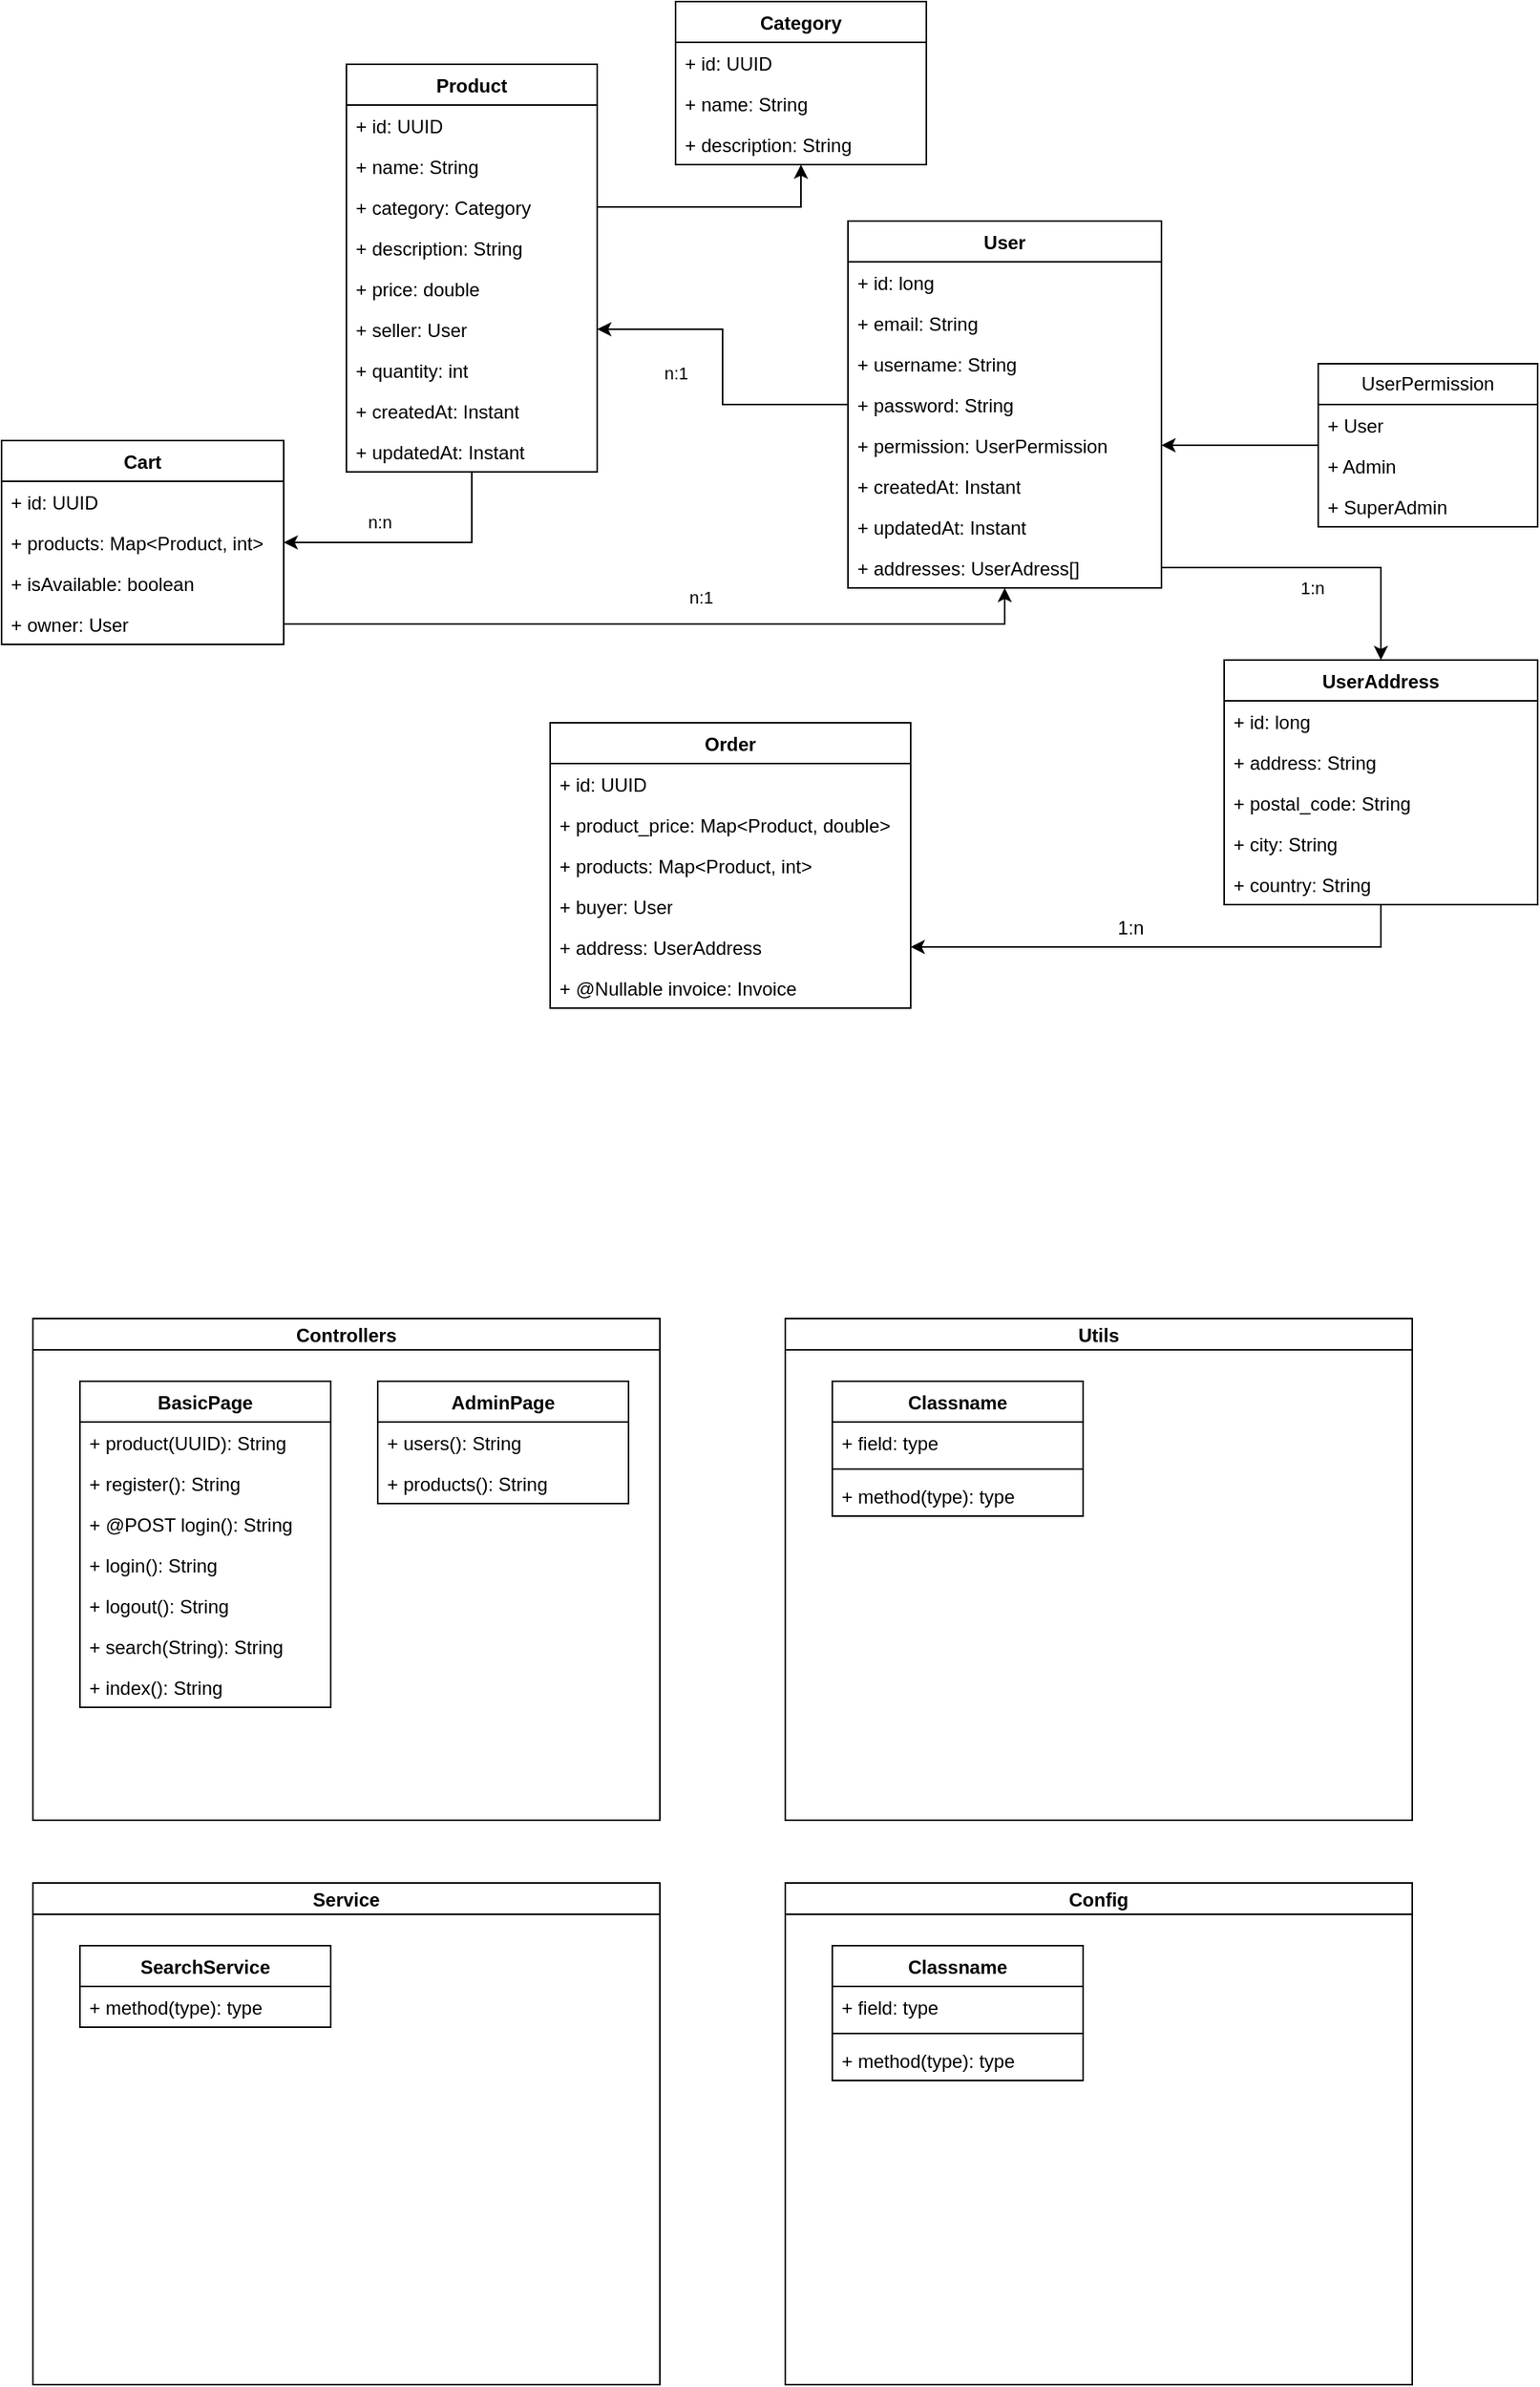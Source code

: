 <mxfile version="20.5.3" type="embed"><diagram name="Page-1" id="LW3aIjzWNWyooemlZ5d8"><mxGraphModel dx="873" dy="678" grid="1" gridSize="10" guides="1" tooltips="1" connect="1" arrows="1" fold="1" page="1" pageScale="1" pageWidth="1169" pageHeight="827" math="0" shadow="0"><root><mxCell id="0"/><mxCell id="1" parent="0"/><mxCell id="pOlIDKJ91g_bpwgWTem2-34" style="edgeStyle=orthogonalEdgeStyle;rounded=0;orthogonalLoop=1;jettySize=auto;html=1;" parent="1" source="pOlIDKJ91g_bpwgWTem2-1" target="pOlIDKJ91g_bpwgWTem2-25" edge="1"><mxGeometry relative="1" as="geometry"/></mxCell><mxCell id="4" value="n:n" style="edgeLabel;html=1;align=center;verticalAlign=middle;resizable=0;points=[];" vertex="1" connectable="0" parent="pOlIDKJ91g_bpwgWTem2-34"><mxGeometry x="-0.424" y="1" relative="1" as="geometry"><mxPoint x="-57" y="-14" as="offset"/></mxGeometry></mxCell><mxCell id="pOlIDKJ91g_bpwgWTem2-1" value="Product" style="swimlane;fontStyle=1;align=center;verticalAlign=top;childLayout=stackLayout;horizontal=1;startSize=26;horizontalStack=0;resizeParent=1;resizeParentMax=0;resizeLast=0;collapsible=1;marginBottom=0;whiteSpace=wrap;html=1;" parent="1" vertex="1"><mxGeometry x="240" y="40" width="160" height="260" as="geometry"/></mxCell><mxCell id="pOlIDKJ91g_bpwgWTem2-2" value="+ id: UUID" style="text;strokeColor=none;fillColor=none;align=left;verticalAlign=top;spacingLeft=4;spacingRight=4;overflow=hidden;rotatable=0;points=[[0,0.5],[1,0.5]];portConstraint=eastwest;whiteSpace=wrap;html=1;" parent="pOlIDKJ91g_bpwgWTem2-1" vertex="1"><mxGeometry y="26" width="160" height="26" as="geometry"/></mxCell><mxCell id="pOlIDKJ91g_bpwgWTem2-5" value="+ name: String" style="text;strokeColor=none;fillColor=none;align=left;verticalAlign=top;spacingLeft=4;spacingRight=4;overflow=hidden;rotatable=0;points=[[0,0.5],[1,0.5]];portConstraint=eastwest;whiteSpace=wrap;html=1;" parent="pOlIDKJ91g_bpwgWTem2-1" vertex="1"><mxGeometry y="52" width="160" height="26" as="geometry"/></mxCell><mxCell id="76" value="+ category: Category" style="text;strokeColor=none;fillColor=none;align=left;verticalAlign=top;spacingLeft=4;spacingRight=4;overflow=hidden;rotatable=0;points=[[0,0.5],[1,0.5]];portConstraint=eastwest;whiteSpace=wrap;html=1;" vertex="1" parent="pOlIDKJ91g_bpwgWTem2-1"><mxGeometry y="78" width="160" height="26" as="geometry"/></mxCell><mxCell id="pOlIDKJ91g_bpwgWTem2-6" value="+ description: String" style="text;strokeColor=none;fillColor=none;align=left;verticalAlign=top;spacingLeft=4;spacingRight=4;overflow=hidden;rotatable=0;points=[[0,0.5],[1,0.5]];portConstraint=eastwest;whiteSpace=wrap;html=1;" parent="pOlIDKJ91g_bpwgWTem2-1" vertex="1"><mxGeometry y="104" width="160" height="26" as="geometry"/></mxCell><mxCell id="pOlIDKJ91g_bpwgWTem2-7" value="+ price: double" style="text;strokeColor=none;fillColor=none;align=left;verticalAlign=top;spacingLeft=4;spacingRight=4;overflow=hidden;rotatable=0;points=[[0,0.5],[1,0.5]];portConstraint=eastwest;whiteSpace=wrap;html=1;" parent="pOlIDKJ91g_bpwgWTem2-1" vertex="1"><mxGeometry y="130" width="160" height="26" as="geometry"/></mxCell><mxCell id="pOlIDKJ91g_bpwgWTem2-8" value="+ seller: User" style="text;strokeColor=none;fillColor=none;align=left;verticalAlign=top;spacingLeft=4;spacingRight=4;overflow=hidden;rotatable=0;points=[[0,0.5],[1,0.5]];portConstraint=eastwest;whiteSpace=wrap;html=1;" parent="pOlIDKJ91g_bpwgWTem2-1" vertex="1"><mxGeometry y="156" width="160" height="26" as="geometry"/></mxCell><mxCell id="pOlIDKJ91g_bpwgWTem2-37" value="+ quantity: int" style="text;strokeColor=none;fillColor=none;align=left;verticalAlign=top;spacingLeft=4;spacingRight=4;overflow=hidden;rotatable=0;points=[[0,0.5],[1,0.5]];portConstraint=eastwest;whiteSpace=wrap;html=1;" parent="pOlIDKJ91g_bpwgWTem2-1" vertex="1"><mxGeometry y="182" width="160" height="26" as="geometry"/></mxCell><mxCell id="pOlIDKJ91g_bpwgWTem2-19" value="+ createdAt: Instant" style="text;strokeColor=none;fillColor=none;align=left;verticalAlign=top;spacingLeft=4;spacingRight=4;overflow=hidden;rotatable=0;points=[[0,0.5],[1,0.5]];portConstraint=eastwest;whiteSpace=wrap;html=1;" parent="pOlIDKJ91g_bpwgWTem2-1" vertex="1"><mxGeometry y="208" width="160" height="26" as="geometry"/></mxCell><mxCell id="pOlIDKJ91g_bpwgWTem2-20" value="+ updatedAt: Instant" style="text;strokeColor=none;fillColor=none;align=left;verticalAlign=top;spacingLeft=4;spacingRight=4;overflow=hidden;rotatable=0;points=[[0,0.5],[1,0.5]];portConstraint=eastwest;whiteSpace=wrap;html=1;" parent="pOlIDKJ91g_bpwgWTem2-1" vertex="1"><mxGeometry y="234" width="160" height="26" as="geometry"/></mxCell><mxCell id="2" style="edgeStyle=orthogonalEdgeStyle;rounded=0;orthogonalLoop=1;jettySize=auto;html=1;" edge="1" parent="1" source="pOlIDKJ91g_bpwgWTem2-9" target="pOlIDKJ91g_bpwgWTem2-8"><mxGeometry relative="1" as="geometry"/></mxCell><mxCell id="3" value="n:1" style="edgeLabel;html=1;align=center;verticalAlign=middle;resizable=0;points=[];" vertex="1" connectable="0" parent="2"><mxGeometry x="-0.231" y="-2" relative="1" as="geometry"><mxPoint x="-32" y="-20" as="offset"/></mxGeometry></mxCell><mxCell id="pOlIDKJ91g_bpwgWTem2-9" value="User" style="swimlane;fontStyle=1;align=center;verticalAlign=top;childLayout=stackLayout;horizontal=1;startSize=26;horizontalStack=0;resizeParent=1;resizeParentMax=0;resizeLast=0;collapsible=1;marginBottom=0;whiteSpace=wrap;html=1;" parent="1" vertex="1"><mxGeometry x="560" y="140" width="200" height="234" as="geometry"/></mxCell><mxCell id="pOlIDKJ91g_bpwgWTem2-10" value="+ id: long" style="text;strokeColor=none;fillColor=none;align=left;verticalAlign=top;spacingLeft=4;spacingRight=4;overflow=hidden;rotatable=0;points=[[0,0.5],[1,0.5]];portConstraint=eastwest;whiteSpace=wrap;html=1;" parent="pOlIDKJ91g_bpwgWTem2-9" vertex="1"><mxGeometry y="26" width="200" height="26" as="geometry"/></mxCell><mxCell id="pOlIDKJ91g_bpwgWTem2-22" value="+ email: String" style="text;strokeColor=none;fillColor=none;align=left;verticalAlign=top;spacingLeft=4;spacingRight=4;overflow=hidden;rotatable=0;points=[[0,0.5],[1,0.5]];portConstraint=eastwest;whiteSpace=wrap;html=1;" parent="pOlIDKJ91g_bpwgWTem2-9" vertex="1"><mxGeometry y="52" width="200" height="26" as="geometry"/></mxCell><mxCell id="pOlIDKJ91g_bpwgWTem2-11" value="+ username: String" style="text;strokeColor=none;fillColor=none;align=left;verticalAlign=top;spacingLeft=4;spacingRight=4;overflow=hidden;rotatable=0;points=[[0,0.5],[1,0.5]];portConstraint=eastwest;whiteSpace=wrap;html=1;" parent="pOlIDKJ91g_bpwgWTem2-9" vertex="1"><mxGeometry y="78" width="200" height="26" as="geometry"/></mxCell><mxCell id="pOlIDKJ91g_bpwgWTem2-12" value="+ password: String" style="text;strokeColor=none;fillColor=none;align=left;verticalAlign=top;spacingLeft=4;spacingRight=4;overflow=hidden;rotatable=0;points=[[0,0.5],[1,0.5]];portConstraint=eastwest;whiteSpace=wrap;html=1;" parent="pOlIDKJ91g_bpwgWTem2-9" vertex="1"><mxGeometry y="104" width="200" height="26" as="geometry"/></mxCell><mxCell id="pOlIDKJ91g_bpwgWTem2-13" value="+ permission: UserPermission" style="text;strokeColor=none;fillColor=none;align=left;verticalAlign=top;spacingLeft=4;spacingRight=4;overflow=hidden;rotatable=0;points=[[0,0.5],[1,0.5]];portConstraint=eastwest;whiteSpace=wrap;html=1;" parent="pOlIDKJ91g_bpwgWTem2-9" vertex="1"><mxGeometry y="130" width="200" height="26" as="geometry"/></mxCell><mxCell id="pOlIDKJ91g_bpwgWTem2-14" value="+ createdAt: Instant" style="text;strokeColor=none;fillColor=none;align=left;verticalAlign=top;spacingLeft=4;spacingRight=4;overflow=hidden;rotatable=0;points=[[0,0.5],[1,0.5]];portConstraint=eastwest;whiteSpace=wrap;html=1;" parent="pOlIDKJ91g_bpwgWTem2-9" vertex="1"><mxGeometry y="156" width="200" height="26" as="geometry"/></mxCell><mxCell id="91" value="+ updatedAt: Instant" style="text;strokeColor=none;fillColor=none;align=left;verticalAlign=top;spacingLeft=4;spacingRight=4;overflow=hidden;rotatable=0;points=[[0,0.5],[1,0.5]];portConstraint=eastwest;whiteSpace=wrap;html=1;" vertex="1" parent="pOlIDKJ91g_bpwgWTem2-9"><mxGeometry y="182" width="200" height="26" as="geometry"/></mxCell><mxCell id="pOlIDKJ91g_bpwgWTem2-21" value="+ addresses: UserAdress[]" style="text;strokeColor=none;fillColor=none;align=left;verticalAlign=top;spacingLeft=4;spacingRight=4;overflow=hidden;rotatable=0;points=[[0,0.5],[1,0.5]];portConstraint=eastwest;whiteSpace=wrap;html=1;" parent="pOlIDKJ91g_bpwgWTem2-9" vertex="1"><mxGeometry y="208" width="200" height="26" as="geometry"/></mxCell><mxCell id="pOlIDKJ91g_bpwgWTem2-36" style="edgeStyle=orthogonalEdgeStyle;rounded=0;orthogonalLoop=1;jettySize=auto;html=1;" parent="1" source="pOlIDKJ91g_bpwgWTem2-15" target="pOlIDKJ91g_bpwgWTem2-13" edge="1"><mxGeometry relative="1" as="geometry"/></mxCell><mxCell id="pOlIDKJ91g_bpwgWTem2-15" value="UserPermission" style="swimlane;fontStyle=0;childLayout=stackLayout;horizontal=1;startSize=26;fillColor=none;horizontalStack=0;resizeParent=1;resizeParentMax=0;resizeLast=0;collapsible=1;marginBottom=0;whiteSpace=wrap;html=1;" parent="1" vertex="1"><mxGeometry x="860" y="231" width="140" height="104" as="geometry"/></mxCell><mxCell id="pOlIDKJ91g_bpwgWTem2-16" value="+ User" style="text;strokeColor=none;fillColor=none;align=left;verticalAlign=top;spacingLeft=4;spacingRight=4;overflow=hidden;rotatable=0;points=[[0,0.5],[1,0.5]];portConstraint=eastwest;whiteSpace=wrap;html=1;" parent="pOlIDKJ91g_bpwgWTem2-15" vertex="1"><mxGeometry y="26" width="140" height="26" as="geometry"/></mxCell><mxCell id="pOlIDKJ91g_bpwgWTem2-17" value="+ Admin" style="text;strokeColor=none;fillColor=none;align=left;verticalAlign=top;spacingLeft=4;spacingRight=4;overflow=hidden;rotatable=0;points=[[0,0.5],[1,0.5]];portConstraint=eastwest;whiteSpace=wrap;html=1;" parent="pOlIDKJ91g_bpwgWTem2-15" vertex="1"><mxGeometry y="52" width="140" height="26" as="geometry"/></mxCell><mxCell id="pOlIDKJ91g_bpwgWTem2-18" value="+ SuperAdmin" style="text;strokeColor=none;fillColor=none;align=left;verticalAlign=top;spacingLeft=4;spacingRight=4;overflow=hidden;rotatable=0;points=[[0,0.5],[1,0.5]];portConstraint=eastwest;whiteSpace=wrap;html=1;" parent="pOlIDKJ91g_bpwgWTem2-15" vertex="1"><mxGeometry y="78" width="140" height="26" as="geometry"/></mxCell><mxCell id="pOlIDKJ91g_bpwgWTem2-23" value="Cart" style="swimlane;fontStyle=1;align=center;verticalAlign=top;childLayout=stackLayout;horizontal=1;startSize=26;horizontalStack=0;resizeParent=1;resizeParentMax=0;resizeLast=0;collapsible=1;marginBottom=0;whiteSpace=wrap;html=1;" parent="1" vertex="1"><mxGeometry x="20" y="280" width="180" height="130" as="geometry"/></mxCell><mxCell id="pOlIDKJ91g_bpwgWTem2-24" value="+ id: UUID" style="text;strokeColor=none;fillColor=none;align=left;verticalAlign=top;spacingLeft=4;spacingRight=4;overflow=hidden;rotatable=0;points=[[0,0.5],[1,0.5]];portConstraint=eastwest;whiteSpace=wrap;html=1;" parent="pOlIDKJ91g_bpwgWTem2-23" vertex="1"><mxGeometry y="26" width="180" height="26" as="geometry"/></mxCell><mxCell id="pOlIDKJ91g_bpwgWTem2-25" value="+ products: Map&amp;lt;Product, int&amp;gt;" style="text;strokeColor=none;fillColor=none;align=left;verticalAlign=top;spacingLeft=4;spacingRight=4;overflow=hidden;rotatable=0;points=[[0,0.5],[1,0.5]];portConstraint=eastwest;whiteSpace=wrap;html=1;" parent="pOlIDKJ91g_bpwgWTem2-23" vertex="1"><mxGeometry y="52" width="180" height="26" as="geometry"/></mxCell><mxCell id="pOlIDKJ91g_bpwgWTem2-33" value="+ isAvailable: boolean" style="text;strokeColor=none;fillColor=none;align=left;verticalAlign=top;spacingLeft=4;spacingRight=4;overflow=hidden;rotatable=0;points=[[0,0.5],[1,0.5]];portConstraint=eastwest;whiteSpace=wrap;html=1;" parent="pOlIDKJ91g_bpwgWTem2-23" vertex="1"><mxGeometry y="78" width="180" height="26" as="geometry"/></mxCell><mxCell id="pOlIDKJ91g_bpwgWTem2-26" value="+ owner: User" style="text;strokeColor=none;fillColor=none;align=left;verticalAlign=top;spacingLeft=4;spacingRight=4;overflow=hidden;rotatable=0;points=[[0,0.5],[1,0.5]];portConstraint=eastwest;whiteSpace=wrap;html=1;" parent="pOlIDKJ91g_bpwgWTem2-23" vertex="1"><mxGeometry y="104" width="180" height="26" as="geometry"/></mxCell><mxCell id="pOlIDKJ91g_bpwgWTem2-31" style="edgeStyle=orthogonalEdgeStyle;rounded=0;orthogonalLoop=1;jettySize=auto;html=1;" parent="1" source="pOlIDKJ91g_bpwgWTem2-26" target="pOlIDKJ91g_bpwgWTem2-9" edge="1"><mxGeometry relative="1" as="geometry"/></mxCell><mxCell id="pOlIDKJ91g_bpwgWTem2-32" value="n:1" style="edgeLabel;html=1;align=center;verticalAlign=middle;resizable=0;points=[];" parent="pOlIDKJ91g_bpwgWTem2-31" vertex="1" connectable="0"><mxGeometry x="0.137" y="-2" relative="1" as="geometry"><mxPoint x="-9" y="-19" as="offset"/></mxGeometry></mxCell><mxCell id="15" value="Controllers" style="swimlane;startSize=20;horizontal=1;containerType=tree;" vertex="1" parent="1"><mxGeometry x="40" y="840" width="400" height="320" as="geometry"/></mxCell><mxCell id="10" value="BasicPage" style="swimlane;fontStyle=1;align=center;verticalAlign=top;childLayout=stackLayout;horizontal=1;startSize=26;horizontalStack=0;resizeParent=1;resizeParentMax=0;resizeLast=0;collapsible=1;marginBottom=0;" vertex="1" parent="15"><mxGeometry x="30" y="40" width="160" height="208" as="geometry"/></mxCell><mxCell id="55" value="+ product(UUID): String" style="text;strokeColor=none;fillColor=none;align=left;verticalAlign=top;spacingLeft=4;spacingRight=4;overflow=hidden;rotatable=0;points=[[0,0.5],[1,0.5]];portConstraint=eastwest;" vertex="1" parent="10"><mxGeometry y="26" width="160" height="26" as="geometry"/></mxCell><mxCell id="61" value="+ register(): String" style="text;strokeColor=none;fillColor=none;align=left;verticalAlign=top;spacingLeft=4;spacingRight=4;overflow=hidden;rotatable=0;points=[[0,0.5],[1,0.5]];portConstraint=eastwest;" vertex="1" parent="10"><mxGeometry y="52" width="160" height="26" as="geometry"/></mxCell><mxCell id="62" value="+ @POST login(): String" style="text;strokeColor=none;fillColor=none;align=left;verticalAlign=top;spacingLeft=4;spacingRight=4;overflow=hidden;rotatable=0;points=[[0,0.5],[1,0.5]];portConstraint=eastwest;" vertex="1" parent="10"><mxGeometry y="78" width="160" height="26" as="geometry"/></mxCell><mxCell id="53" value="+ login(): String" style="text;strokeColor=none;fillColor=none;align=left;verticalAlign=top;spacingLeft=4;spacingRight=4;overflow=hidden;rotatable=0;points=[[0,0.5],[1,0.5]];portConstraint=eastwest;" vertex="1" parent="10"><mxGeometry y="104" width="160" height="26" as="geometry"/></mxCell><mxCell id="54" value="+ logout(): String" style="text;strokeColor=none;fillColor=none;align=left;verticalAlign=top;spacingLeft=4;spacingRight=4;overflow=hidden;rotatable=0;points=[[0,0.5],[1,0.5]];portConstraint=eastwest;" vertex="1" parent="10"><mxGeometry y="130" width="160" height="26" as="geometry"/></mxCell><mxCell id="98" value="+ search(String): String" style="text;strokeColor=none;fillColor=none;align=left;verticalAlign=top;spacingLeft=4;spacingRight=4;overflow=hidden;rotatable=0;points=[[0,0.5],[1,0.5]];portConstraint=eastwest;" vertex="1" parent="10"><mxGeometry y="156" width="160" height="26" as="geometry"/></mxCell><mxCell id="13" value="+ index(): String" style="text;strokeColor=none;fillColor=none;align=left;verticalAlign=top;spacingLeft=4;spacingRight=4;overflow=hidden;rotatable=0;points=[[0,0.5],[1,0.5]];portConstraint=eastwest;" vertex="1" parent="10"><mxGeometry y="182" width="160" height="26" as="geometry"/></mxCell><mxCell id="56" value="AdminPage" style="swimlane;fontStyle=1;align=center;verticalAlign=top;childLayout=stackLayout;horizontal=1;startSize=26;horizontalStack=0;resizeParent=1;resizeParentMax=0;resizeLast=0;collapsible=1;marginBottom=0;" vertex="1" parent="15"><mxGeometry x="220" y="40" width="160" height="78" as="geometry"/></mxCell><mxCell id="57" value="+ users(): String" style="text;strokeColor=none;fillColor=none;align=left;verticalAlign=top;spacingLeft=4;spacingRight=4;overflow=hidden;rotatable=0;points=[[0,0.5],[1,0.5]];portConstraint=eastwest;" vertex="1" parent="56"><mxGeometry y="26" width="160" height="26" as="geometry"/></mxCell><mxCell id="58" value="+ products(): String" style="text;strokeColor=none;fillColor=none;align=left;verticalAlign=top;spacingLeft=4;spacingRight=4;overflow=hidden;rotatable=0;points=[[0,0.5],[1,0.5]];portConstraint=eastwest;" vertex="1" parent="56"><mxGeometry y="52" width="160" height="26" as="geometry"/></mxCell><mxCell id="27" value="Service" style="swimlane;startSize=20;horizontal=1;containerType=tree;" vertex="1" parent="1"><mxGeometry x="40" y="1200" width="400" height="320" as="geometry"/></mxCell><mxCell id="28" value="SearchService" style="swimlane;fontStyle=1;align=center;verticalAlign=top;childLayout=stackLayout;horizontal=1;startSize=26;horizontalStack=0;resizeParent=1;resizeParentMax=0;resizeLast=0;collapsible=1;marginBottom=0;" vertex="1" parent="27"><mxGeometry x="30" y="40" width="160" height="52" as="geometry"/></mxCell><mxCell id="31" value="+ method(type): type" style="text;strokeColor=none;fillColor=none;align=left;verticalAlign=top;spacingLeft=4;spacingRight=4;overflow=hidden;rotatable=0;points=[[0,0.5],[1,0.5]];portConstraint=eastwest;" vertex="1" parent="28"><mxGeometry y="26" width="160" height="26" as="geometry"/></mxCell><mxCell id="32" value="Config" style="swimlane;startSize=20;horizontal=1;containerType=tree;" vertex="1" parent="1"><mxGeometry x="520" y="1200" width="400" height="320" as="geometry"/></mxCell><mxCell id="33" value="Classname" style="swimlane;fontStyle=1;align=center;verticalAlign=top;childLayout=stackLayout;horizontal=1;startSize=26;horizontalStack=0;resizeParent=1;resizeParentMax=0;resizeLast=0;collapsible=1;marginBottom=0;" vertex="1" parent="32"><mxGeometry x="30" y="40" width="160" height="86" as="geometry"/></mxCell><mxCell id="34" value="+ field: type" style="text;strokeColor=none;fillColor=none;align=left;verticalAlign=top;spacingLeft=4;spacingRight=4;overflow=hidden;rotatable=0;points=[[0,0.5],[1,0.5]];portConstraint=eastwest;" vertex="1" parent="33"><mxGeometry y="26" width="160" height="26" as="geometry"/></mxCell><mxCell id="35" value="" style="line;strokeWidth=1;fillColor=none;align=left;verticalAlign=middle;spacingTop=-1;spacingLeft=3;spacingRight=3;rotatable=0;labelPosition=right;points=[];portConstraint=eastwest;strokeColor=inherit;" vertex="1" parent="33"><mxGeometry y="52" width="160" height="8" as="geometry"/></mxCell><mxCell id="36" value="+ method(type): type" style="text;strokeColor=none;fillColor=none;align=left;verticalAlign=top;spacingLeft=4;spacingRight=4;overflow=hidden;rotatable=0;points=[[0,0.5],[1,0.5]];portConstraint=eastwest;" vertex="1" parent="33"><mxGeometry y="60" width="160" height="26" as="geometry"/></mxCell><mxCell id="37" value="Utils" style="swimlane;startSize=20;horizontal=1;containerType=tree;" vertex="1" parent="1"><mxGeometry x="520" y="840" width="400" height="320" as="geometry"/></mxCell><mxCell id="38" value="Classname" style="swimlane;fontStyle=1;align=center;verticalAlign=top;childLayout=stackLayout;horizontal=1;startSize=26;horizontalStack=0;resizeParent=1;resizeParentMax=0;resizeLast=0;collapsible=1;marginBottom=0;" vertex="1" parent="37"><mxGeometry x="30" y="40" width="160" height="86" as="geometry"/></mxCell><mxCell id="39" value="+ field: type" style="text;strokeColor=none;fillColor=none;align=left;verticalAlign=top;spacingLeft=4;spacingRight=4;overflow=hidden;rotatable=0;points=[[0,0.5],[1,0.5]];portConstraint=eastwest;" vertex="1" parent="38"><mxGeometry y="26" width="160" height="26" as="geometry"/></mxCell><mxCell id="40" value="" style="line;strokeWidth=1;fillColor=none;align=left;verticalAlign=middle;spacingTop=-1;spacingLeft=3;spacingRight=3;rotatable=0;labelPosition=right;points=[];portConstraint=eastwest;strokeColor=inherit;" vertex="1" parent="38"><mxGeometry y="52" width="160" height="8" as="geometry"/></mxCell><mxCell id="41" value="+ method(type): type" style="text;strokeColor=none;fillColor=none;align=left;verticalAlign=top;spacingLeft=4;spacingRight=4;overflow=hidden;rotatable=0;points=[[0,0.5],[1,0.5]];portConstraint=eastwest;" vertex="1" parent="38"><mxGeometry y="60" width="160" height="26" as="geometry"/></mxCell><mxCell id="63" value="Order" style="swimlane;fontStyle=1;align=center;verticalAlign=top;childLayout=stackLayout;horizontal=1;startSize=26;horizontalStack=0;resizeParent=1;resizeParentMax=0;resizeLast=0;collapsible=1;marginBottom=0;whiteSpace=wrap;html=1;" vertex="1" parent="1"><mxGeometry x="370" y="460" width="230" height="182" as="geometry"/></mxCell><mxCell id="64" value="+ id: UUID" style="text;strokeColor=none;fillColor=none;align=left;verticalAlign=top;spacingLeft=4;spacingRight=4;overflow=hidden;rotatable=0;points=[[0,0.5],[1,0.5]];portConstraint=eastwest;whiteSpace=wrap;html=1;" vertex="1" parent="63"><mxGeometry y="26" width="230" height="26" as="geometry"/></mxCell><mxCell id="89" value="+ product_price: Map&amp;lt;Product, double&amp;gt;" style="text;strokeColor=none;fillColor=none;align=left;verticalAlign=top;spacingLeft=4;spacingRight=4;overflow=hidden;rotatable=0;points=[[0,0.5],[1,0.5]];portConstraint=eastwest;whiteSpace=wrap;html=1;" vertex="1" parent="63"><mxGeometry y="52" width="230" height="26" as="geometry"/></mxCell><mxCell id="88" value="+ products: Map&amp;lt;Product, int&amp;gt;" style="text;strokeColor=none;fillColor=none;align=left;verticalAlign=top;spacingLeft=4;spacingRight=4;overflow=hidden;rotatable=0;points=[[0,0.5],[1,0.5]];portConstraint=eastwest;whiteSpace=wrap;html=1;" vertex="1" parent="63"><mxGeometry y="78" width="230" height="26" as="geometry"/></mxCell><mxCell id="67" value="+ buyer: User" style="text;strokeColor=none;fillColor=none;align=left;verticalAlign=top;spacingLeft=4;spacingRight=4;overflow=hidden;rotatable=0;points=[[0,0.5],[1,0.5]];portConstraint=eastwest;whiteSpace=wrap;html=1;" vertex="1" parent="63"><mxGeometry y="104" width="230" height="26" as="geometry"/></mxCell><mxCell id="94" value="+ address:&amp;nbsp;&lt;span style=&quot;text-align: center;&quot;&gt;UserAddress&lt;/span&gt;" style="text;strokeColor=none;fillColor=none;align=left;verticalAlign=top;spacingLeft=4;spacingRight=4;overflow=hidden;rotatable=0;points=[[0,0.5],[1,0.5]];portConstraint=eastwest;whiteSpace=wrap;html=1;" vertex="1" parent="63"><mxGeometry y="130" width="230" height="26" as="geometry"/></mxCell><mxCell id="90" value="+ @Nullable invoice: Invoice" style="text;strokeColor=none;fillColor=none;align=left;verticalAlign=top;spacingLeft=4;spacingRight=4;overflow=hidden;rotatable=0;points=[[0,0.5],[1,0.5]];portConstraint=eastwest;whiteSpace=wrap;html=1;" vertex="1" parent="63"><mxGeometry y="156" width="230" height="26" as="geometry"/></mxCell><mxCell id="97" style="edgeStyle=orthogonalEdgeStyle;rounded=0;orthogonalLoop=1;jettySize=auto;html=1;" edge="1" parent="1" source="68" target="94"><mxGeometry relative="1" as="geometry"/></mxCell><mxCell id="68" value="UserAddress" style="swimlane;fontStyle=1;align=center;verticalAlign=top;childLayout=stackLayout;horizontal=1;startSize=26;horizontalStack=0;resizeParent=1;resizeParentMax=0;resizeLast=0;collapsible=1;marginBottom=0;whiteSpace=wrap;html=1;" vertex="1" parent="1"><mxGeometry x="800" y="420" width="200" height="156" as="geometry"/></mxCell><mxCell id="69" value="+ id: long" style="text;strokeColor=none;fillColor=none;align=left;verticalAlign=top;spacingLeft=4;spacingRight=4;overflow=hidden;rotatable=0;points=[[0,0.5],[1,0.5]];portConstraint=eastwest;whiteSpace=wrap;html=1;" vertex="1" parent="68"><mxGeometry y="26" width="200" height="26" as="geometry"/></mxCell><mxCell id="70" value="+ address: String" style="text;strokeColor=none;fillColor=none;align=left;verticalAlign=top;spacingLeft=4;spacingRight=4;overflow=hidden;rotatable=0;points=[[0,0.5],[1,0.5]];portConstraint=eastwest;whiteSpace=wrap;html=1;" vertex="1" parent="68"><mxGeometry y="52" width="200" height="26" as="geometry"/></mxCell><mxCell id="71" value="+ postal_code: String" style="text;strokeColor=none;fillColor=none;align=left;verticalAlign=top;spacingLeft=4;spacingRight=4;overflow=hidden;rotatable=0;points=[[0,0.5],[1,0.5]];portConstraint=eastwest;whiteSpace=wrap;html=1;" vertex="1" parent="68"><mxGeometry y="78" width="200" height="26" as="geometry"/></mxCell><mxCell id="72" value="+ city: String" style="text;strokeColor=none;fillColor=none;align=left;verticalAlign=top;spacingLeft=4;spacingRight=4;overflow=hidden;rotatable=0;points=[[0,0.5],[1,0.5]];portConstraint=eastwest;whiteSpace=wrap;html=1;" vertex="1" parent="68"><mxGeometry y="104" width="200" height="26" as="geometry"/></mxCell><mxCell id="73" value="+ country: String" style="text;strokeColor=none;fillColor=none;align=left;verticalAlign=top;spacingLeft=4;spacingRight=4;overflow=hidden;rotatable=0;points=[[0,0.5],[1,0.5]];portConstraint=eastwest;whiteSpace=wrap;html=1;" vertex="1" parent="68"><mxGeometry y="130" width="200" height="26" as="geometry"/></mxCell><mxCell id="77" value="Category" style="swimlane;fontStyle=1;align=center;verticalAlign=top;childLayout=stackLayout;horizontal=1;startSize=26;horizontalStack=0;resizeParent=1;resizeParentMax=0;resizeLast=0;collapsible=1;marginBottom=0;whiteSpace=wrap;html=1;" vertex="1" parent="1"><mxGeometry x="450" width="160" height="104" as="geometry"/></mxCell><mxCell id="78" value="+ id: UUID" style="text;strokeColor=none;fillColor=none;align=left;verticalAlign=top;spacingLeft=4;spacingRight=4;overflow=hidden;rotatable=0;points=[[0,0.5],[1,0.5]];portConstraint=eastwest;whiteSpace=wrap;html=1;" vertex="1" parent="77"><mxGeometry y="26" width="160" height="26" as="geometry"/></mxCell><mxCell id="79" value="+ name: String" style="text;strokeColor=none;fillColor=none;align=left;verticalAlign=top;spacingLeft=4;spacingRight=4;overflow=hidden;rotatable=0;points=[[0,0.5],[1,0.5]];portConstraint=eastwest;whiteSpace=wrap;html=1;" vertex="1" parent="77"><mxGeometry y="52" width="160" height="26" as="geometry"/></mxCell><mxCell id="81" value="+ description: String" style="text;strokeColor=none;fillColor=none;align=left;verticalAlign=top;spacingLeft=4;spacingRight=4;overflow=hidden;rotatable=0;points=[[0,0.5],[1,0.5]];portConstraint=eastwest;whiteSpace=wrap;html=1;" vertex="1" parent="77"><mxGeometry y="78" width="160" height="26" as="geometry"/></mxCell><mxCell id="87" style="edgeStyle=orthogonalEdgeStyle;rounded=0;orthogonalLoop=1;jettySize=auto;html=1;" edge="1" parent="1" source="76" target="77"><mxGeometry relative="1" as="geometry"/></mxCell><mxCell id="92" style="edgeStyle=orthogonalEdgeStyle;rounded=0;orthogonalLoop=1;jettySize=auto;html=1;" edge="1" parent="1" source="pOlIDKJ91g_bpwgWTem2-21" target="68"><mxGeometry relative="1" as="geometry"/></mxCell><mxCell id="93" value="1:n" style="edgeLabel;html=1;align=center;verticalAlign=middle;resizable=0;points=[];" vertex="1" connectable="0" parent="92"><mxGeometry x="-0.037" y="-2" relative="1" as="geometry"><mxPoint y="11" as="offset"/></mxGeometry></mxCell><mxCell id="96" value="1:n" style="text;html=1;align=center;verticalAlign=middle;resizable=0;points=[];autosize=1;strokeColor=none;fillColor=none;" vertex="1" parent="1"><mxGeometry x="720" y="576" width="40" height="30" as="geometry"/></mxCell></root></mxGraphModel></diagram></mxfile>
